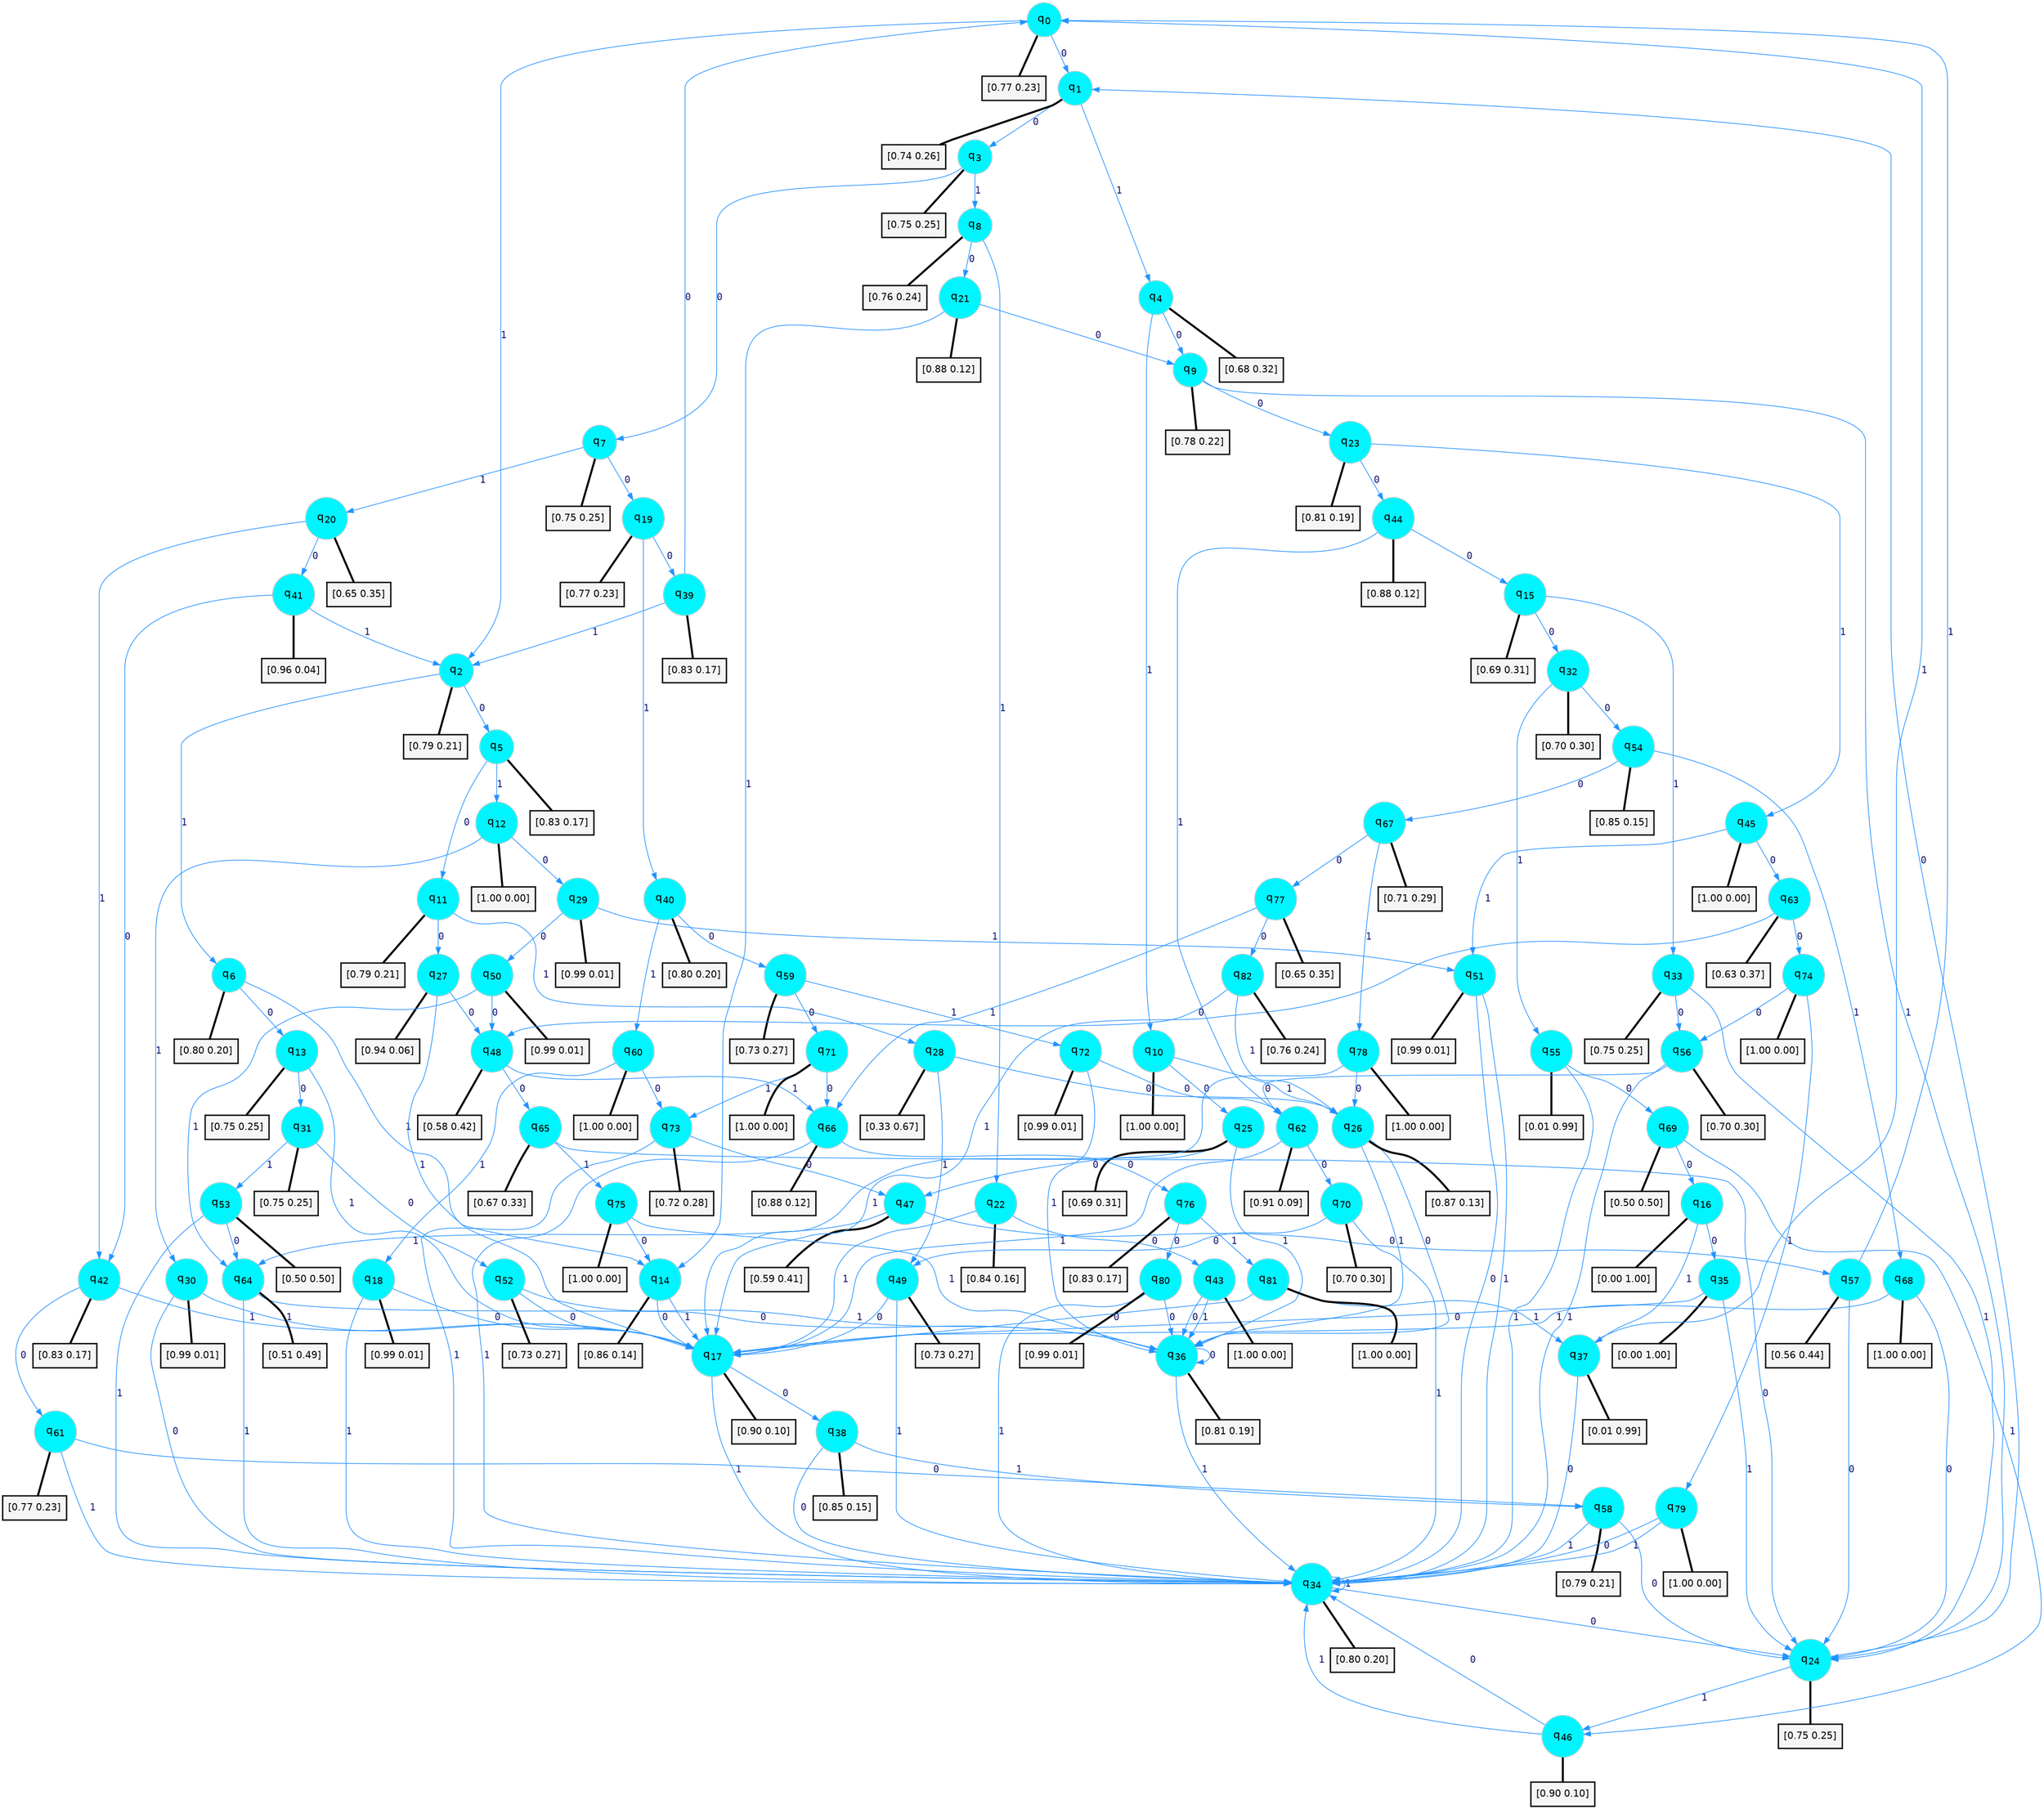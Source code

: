 digraph G {
graph [
bgcolor=transparent, dpi=300, rankdir=TD, size="40,25"];
node [
color=gray, fillcolor=turquoise1, fontcolor=black, fontname=Helvetica, fontsize=16, fontweight=bold, shape=circle, style=filled];
edge [
arrowsize=1, color=dodgerblue1, fontcolor=midnightblue, fontname=courier, fontweight=bold, penwidth=1, style=solid, weight=20];
0[label=<q<SUB>0</SUB>>];
1[label=<q<SUB>1</SUB>>];
2[label=<q<SUB>2</SUB>>];
3[label=<q<SUB>3</SUB>>];
4[label=<q<SUB>4</SUB>>];
5[label=<q<SUB>5</SUB>>];
6[label=<q<SUB>6</SUB>>];
7[label=<q<SUB>7</SUB>>];
8[label=<q<SUB>8</SUB>>];
9[label=<q<SUB>9</SUB>>];
10[label=<q<SUB>10</SUB>>];
11[label=<q<SUB>11</SUB>>];
12[label=<q<SUB>12</SUB>>];
13[label=<q<SUB>13</SUB>>];
14[label=<q<SUB>14</SUB>>];
15[label=<q<SUB>15</SUB>>];
16[label=<q<SUB>16</SUB>>];
17[label=<q<SUB>17</SUB>>];
18[label=<q<SUB>18</SUB>>];
19[label=<q<SUB>19</SUB>>];
20[label=<q<SUB>20</SUB>>];
21[label=<q<SUB>21</SUB>>];
22[label=<q<SUB>22</SUB>>];
23[label=<q<SUB>23</SUB>>];
24[label=<q<SUB>24</SUB>>];
25[label=<q<SUB>25</SUB>>];
26[label=<q<SUB>26</SUB>>];
27[label=<q<SUB>27</SUB>>];
28[label=<q<SUB>28</SUB>>];
29[label=<q<SUB>29</SUB>>];
30[label=<q<SUB>30</SUB>>];
31[label=<q<SUB>31</SUB>>];
32[label=<q<SUB>32</SUB>>];
33[label=<q<SUB>33</SUB>>];
34[label=<q<SUB>34</SUB>>];
35[label=<q<SUB>35</SUB>>];
36[label=<q<SUB>36</SUB>>];
37[label=<q<SUB>37</SUB>>];
38[label=<q<SUB>38</SUB>>];
39[label=<q<SUB>39</SUB>>];
40[label=<q<SUB>40</SUB>>];
41[label=<q<SUB>41</SUB>>];
42[label=<q<SUB>42</SUB>>];
43[label=<q<SUB>43</SUB>>];
44[label=<q<SUB>44</SUB>>];
45[label=<q<SUB>45</SUB>>];
46[label=<q<SUB>46</SUB>>];
47[label=<q<SUB>47</SUB>>];
48[label=<q<SUB>48</SUB>>];
49[label=<q<SUB>49</SUB>>];
50[label=<q<SUB>50</SUB>>];
51[label=<q<SUB>51</SUB>>];
52[label=<q<SUB>52</SUB>>];
53[label=<q<SUB>53</SUB>>];
54[label=<q<SUB>54</SUB>>];
55[label=<q<SUB>55</SUB>>];
56[label=<q<SUB>56</SUB>>];
57[label=<q<SUB>57</SUB>>];
58[label=<q<SUB>58</SUB>>];
59[label=<q<SUB>59</SUB>>];
60[label=<q<SUB>60</SUB>>];
61[label=<q<SUB>61</SUB>>];
62[label=<q<SUB>62</SUB>>];
63[label=<q<SUB>63</SUB>>];
64[label=<q<SUB>64</SUB>>];
65[label=<q<SUB>65</SUB>>];
66[label=<q<SUB>66</SUB>>];
67[label=<q<SUB>67</SUB>>];
68[label=<q<SUB>68</SUB>>];
69[label=<q<SUB>69</SUB>>];
70[label=<q<SUB>70</SUB>>];
71[label=<q<SUB>71</SUB>>];
72[label=<q<SUB>72</SUB>>];
73[label=<q<SUB>73</SUB>>];
74[label=<q<SUB>74</SUB>>];
75[label=<q<SUB>75</SUB>>];
76[label=<q<SUB>76</SUB>>];
77[label=<q<SUB>77</SUB>>];
78[label=<q<SUB>78</SUB>>];
79[label=<q<SUB>79</SUB>>];
80[label=<q<SUB>80</SUB>>];
81[label=<q<SUB>81</SUB>>];
82[label=<q<SUB>82</SUB>>];
83[label="[0.77 0.23]", shape=box,fontcolor=black, fontname=Helvetica, fontsize=14, penwidth=2, fillcolor=whitesmoke,color=black];
84[label="[0.74 0.26]", shape=box,fontcolor=black, fontname=Helvetica, fontsize=14, penwidth=2, fillcolor=whitesmoke,color=black];
85[label="[0.79 0.21]", shape=box,fontcolor=black, fontname=Helvetica, fontsize=14, penwidth=2, fillcolor=whitesmoke,color=black];
86[label="[0.75 0.25]", shape=box,fontcolor=black, fontname=Helvetica, fontsize=14, penwidth=2, fillcolor=whitesmoke,color=black];
87[label="[0.68 0.32]", shape=box,fontcolor=black, fontname=Helvetica, fontsize=14, penwidth=2, fillcolor=whitesmoke,color=black];
88[label="[0.83 0.17]", shape=box,fontcolor=black, fontname=Helvetica, fontsize=14, penwidth=2, fillcolor=whitesmoke,color=black];
89[label="[0.80 0.20]", shape=box,fontcolor=black, fontname=Helvetica, fontsize=14, penwidth=2, fillcolor=whitesmoke,color=black];
90[label="[0.75 0.25]", shape=box,fontcolor=black, fontname=Helvetica, fontsize=14, penwidth=2, fillcolor=whitesmoke,color=black];
91[label="[0.76 0.24]", shape=box,fontcolor=black, fontname=Helvetica, fontsize=14, penwidth=2, fillcolor=whitesmoke,color=black];
92[label="[0.78 0.22]", shape=box,fontcolor=black, fontname=Helvetica, fontsize=14, penwidth=2, fillcolor=whitesmoke,color=black];
93[label="[1.00 0.00]", shape=box,fontcolor=black, fontname=Helvetica, fontsize=14, penwidth=2, fillcolor=whitesmoke,color=black];
94[label="[0.79 0.21]", shape=box,fontcolor=black, fontname=Helvetica, fontsize=14, penwidth=2, fillcolor=whitesmoke,color=black];
95[label="[1.00 0.00]", shape=box,fontcolor=black, fontname=Helvetica, fontsize=14, penwidth=2, fillcolor=whitesmoke,color=black];
96[label="[0.75 0.25]", shape=box,fontcolor=black, fontname=Helvetica, fontsize=14, penwidth=2, fillcolor=whitesmoke,color=black];
97[label="[0.86 0.14]", shape=box,fontcolor=black, fontname=Helvetica, fontsize=14, penwidth=2, fillcolor=whitesmoke,color=black];
98[label="[0.69 0.31]", shape=box,fontcolor=black, fontname=Helvetica, fontsize=14, penwidth=2, fillcolor=whitesmoke,color=black];
99[label="[0.00 1.00]", shape=box,fontcolor=black, fontname=Helvetica, fontsize=14, penwidth=2, fillcolor=whitesmoke,color=black];
100[label="[0.90 0.10]", shape=box,fontcolor=black, fontname=Helvetica, fontsize=14, penwidth=2, fillcolor=whitesmoke,color=black];
101[label="[0.99 0.01]", shape=box,fontcolor=black, fontname=Helvetica, fontsize=14, penwidth=2, fillcolor=whitesmoke,color=black];
102[label="[0.77 0.23]", shape=box,fontcolor=black, fontname=Helvetica, fontsize=14, penwidth=2, fillcolor=whitesmoke,color=black];
103[label="[0.65 0.35]", shape=box,fontcolor=black, fontname=Helvetica, fontsize=14, penwidth=2, fillcolor=whitesmoke,color=black];
104[label="[0.88 0.12]", shape=box,fontcolor=black, fontname=Helvetica, fontsize=14, penwidth=2, fillcolor=whitesmoke,color=black];
105[label="[0.84 0.16]", shape=box,fontcolor=black, fontname=Helvetica, fontsize=14, penwidth=2, fillcolor=whitesmoke,color=black];
106[label="[0.81 0.19]", shape=box,fontcolor=black, fontname=Helvetica, fontsize=14, penwidth=2, fillcolor=whitesmoke,color=black];
107[label="[0.75 0.25]", shape=box,fontcolor=black, fontname=Helvetica, fontsize=14, penwidth=2, fillcolor=whitesmoke,color=black];
108[label="[0.69 0.31]", shape=box,fontcolor=black, fontname=Helvetica, fontsize=14, penwidth=2, fillcolor=whitesmoke,color=black];
109[label="[0.87 0.13]", shape=box,fontcolor=black, fontname=Helvetica, fontsize=14, penwidth=2, fillcolor=whitesmoke,color=black];
110[label="[0.94 0.06]", shape=box,fontcolor=black, fontname=Helvetica, fontsize=14, penwidth=2, fillcolor=whitesmoke,color=black];
111[label="[0.33 0.67]", shape=box,fontcolor=black, fontname=Helvetica, fontsize=14, penwidth=2, fillcolor=whitesmoke,color=black];
112[label="[0.99 0.01]", shape=box,fontcolor=black, fontname=Helvetica, fontsize=14, penwidth=2, fillcolor=whitesmoke,color=black];
113[label="[0.99 0.01]", shape=box,fontcolor=black, fontname=Helvetica, fontsize=14, penwidth=2, fillcolor=whitesmoke,color=black];
114[label="[0.75 0.25]", shape=box,fontcolor=black, fontname=Helvetica, fontsize=14, penwidth=2, fillcolor=whitesmoke,color=black];
115[label="[0.70 0.30]", shape=box,fontcolor=black, fontname=Helvetica, fontsize=14, penwidth=2, fillcolor=whitesmoke,color=black];
116[label="[0.75 0.25]", shape=box,fontcolor=black, fontname=Helvetica, fontsize=14, penwidth=2, fillcolor=whitesmoke,color=black];
117[label="[0.80 0.20]", shape=box,fontcolor=black, fontname=Helvetica, fontsize=14, penwidth=2, fillcolor=whitesmoke,color=black];
118[label="[0.00 1.00]", shape=box,fontcolor=black, fontname=Helvetica, fontsize=14, penwidth=2, fillcolor=whitesmoke,color=black];
119[label="[0.81 0.19]", shape=box,fontcolor=black, fontname=Helvetica, fontsize=14, penwidth=2, fillcolor=whitesmoke,color=black];
120[label="[0.01 0.99]", shape=box,fontcolor=black, fontname=Helvetica, fontsize=14, penwidth=2, fillcolor=whitesmoke,color=black];
121[label="[0.85 0.15]", shape=box,fontcolor=black, fontname=Helvetica, fontsize=14, penwidth=2, fillcolor=whitesmoke,color=black];
122[label="[0.83 0.17]", shape=box,fontcolor=black, fontname=Helvetica, fontsize=14, penwidth=2, fillcolor=whitesmoke,color=black];
123[label="[0.80 0.20]", shape=box,fontcolor=black, fontname=Helvetica, fontsize=14, penwidth=2, fillcolor=whitesmoke,color=black];
124[label="[0.96 0.04]", shape=box,fontcolor=black, fontname=Helvetica, fontsize=14, penwidth=2, fillcolor=whitesmoke,color=black];
125[label="[0.83 0.17]", shape=box,fontcolor=black, fontname=Helvetica, fontsize=14, penwidth=2, fillcolor=whitesmoke,color=black];
126[label="[1.00 0.00]", shape=box,fontcolor=black, fontname=Helvetica, fontsize=14, penwidth=2, fillcolor=whitesmoke,color=black];
127[label="[0.88 0.12]", shape=box,fontcolor=black, fontname=Helvetica, fontsize=14, penwidth=2, fillcolor=whitesmoke,color=black];
128[label="[1.00 0.00]", shape=box,fontcolor=black, fontname=Helvetica, fontsize=14, penwidth=2, fillcolor=whitesmoke,color=black];
129[label="[0.90 0.10]", shape=box,fontcolor=black, fontname=Helvetica, fontsize=14, penwidth=2, fillcolor=whitesmoke,color=black];
130[label="[0.59 0.41]", shape=box,fontcolor=black, fontname=Helvetica, fontsize=14, penwidth=2, fillcolor=whitesmoke,color=black];
131[label="[0.58 0.42]", shape=box,fontcolor=black, fontname=Helvetica, fontsize=14, penwidth=2, fillcolor=whitesmoke,color=black];
132[label="[0.73 0.27]", shape=box,fontcolor=black, fontname=Helvetica, fontsize=14, penwidth=2, fillcolor=whitesmoke,color=black];
133[label="[0.99 0.01]", shape=box,fontcolor=black, fontname=Helvetica, fontsize=14, penwidth=2, fillcolor=whitesmoke,color=black];
134[label="[0.99 0.01]", shape=box,fontcolor=black, fontname=Helvetica, fontsize=14, penwidth=2, fillcolor=whitesmoke,color=black];
135[label="[0.73 0.27]", shape=box,fontcolor=black, fontname=Helvetica, fontsize=14, penwidth=2, fillcolor=whitesmoke,color=black];
136[label="[0.50 0.50]", shape=box,fontcolor=black, fontname=Helvetica, fontsize=14, penwidth=2, fillcolor=whitesmoke,color=black];
137[label="[0.85 0.15]", shape=box,fontcolor=black, fontname=Helvetica, fontsize=14, penwidth=2, fillcolor=whitesmoke,color=black];
138[label="[0.01 0.99]", shape=box,fontcolor=black, fontname=Helvetica, fontsize=14, penwidth=2, fillcolor=whitesmoke,color=black];
139[label="[0.70 0.30]", shape=box,fontcolor=black, fontname=Helvetica, fontsize=14, penwidth=2, fillcolor=whitesmoke,color=black];
140[label="[0.56 0.44]", shape=box,fontcolor=black, fontname=Helvetica, fontsize=14, penwidth=2, fillcolor=whitesmoke,color=black];
141[label="[0.79 0.21]", shape=box,fontcolor=black, fontname=Helvetica, fontsize=14, penwidth=2, fillcolor=whitesmoke,color=black];
142[label="[0.73 0.27]", shape=box,fontcolor=black, fontname=Helvetica, fontsize=14, penwidth=2, fillcolor=whitesmoke,color=black];
143[label="[1.00 0.00]", shape=box,fontcolor=black, fontname=Helvetica, fontsize=14, penwidth=2, fillcolor=whitesmoke,color=black];
144[label="[0.77 0.23]", shape=box,fontcolor=black, fontname=Helvetica, fontsize=14, penwidth=2, fillcolor=whitesmoke,color=black];
145[label="[0.91 0.09]", shape=box,fontcolor=black, fontname=Helvetica, fontsize=14, penwidth=2, fillcolor=whitesmoke,color=black];
146[label="[0.63 0.37]", shape=box,fontcolor=black, fontname=Helvetica, fontsize=14, penwidth=2, fillcolor=whitesmoke,color=black];
147[label="[0.51 0.49]", shape=box,fontcolor=black, fontname=Helvetica, fontsize=14, penwidth=2, fillcolor=whitesmoke,color=black];
148[label="[0.67 0.33]", shape=box,fontcolor=black, fontname=Helvetica, fontsize=14, penwidth=2, fillcolor=whitesmoke,color=black];
149[label="[0.88 0.12]", shape=box,fontcolor=black, fontname=Helvetica, fontsize=14, penwidth=2, fillcolor=whitesmoke,color=black];
150[label="[0.71 0.29]", shape=box,fontcolor=black, fontname=Helvetica, fontsize=14, penwidth=2, fillcolor=whitesmoke,color=black];
151[label="[1.00 0.00]", shape=box,fontcolor=black, fontname=Helvetica, fontsize=14, penwidth=2, fillcolor=whitesmoke,color=black];
152[label="[0.50 0.50]", shape=box,fontcolor=black, fontname=Helvetica, fontsize=14, penwidth=2, fillcolor=whitesmoke,color=black];
153[label="[0.70 0.30]", shape=box,fontcolor=black, fontname=Helvetica, fontsize=14, penwidth=2, fillcolor=whitesmoke,color=black];
154[label="[1.00 0.00]", shape=box,fontcolor=black, fontname=Helvetica, fontsize=14, penwidth=2, fillcolor=whitesmoke,color=black];
155[label="[0.99 0.01]", shape=box,fontcolor=black, fontname=Helvetica, fontsize=14, penwidth=2, fillcolor=whitesmoke,color=black];
156[label="[0.72 0.28]", shape=box,fontcolor=black, fontname=Helvetica, fontsize=14, penwidth=2, fillcolor=whitesmoke,color=black];
157[label="[1.00 0.00]", shape=box,fontcolor=black, fontname=Helvetica, fontsize=14, penwidth=2, fillcolor=whitesmoke,color=black];
158[label="[1.00 0.00]", shape=box,fontcolor=black, fontname=Helvetica, fontsize=14, penwidth=2, fillcolor=whitesmoke,color=black];
159[label="[0.83 0.17]", shape=box,fontcolor=black, fontname=Helvetica, fontsize=14, penwidth=2, fillcolor=whitesmoke,color=black];
160[label="[0.65 0.35]", shape=box,fontcolor=black, fontname=Helvetica, fontsize=14, penwidth=2, fillcolor=whitesmoke,color=black];
161[label="[1.00 0.00]", shape=box,fontcolor=black, fontname=Helvetica, fontsize=14, penwidth=2, fillcolor=whitesmoke,color=black];
162[label="[1.00 0.00]", shape=box,fontcolor=black, fontname=Helvetica, fontsize=14, penwidth=2, fillcolor=whitesmoke,color=black];
163[label="[0.99 0.01]", shape=box,fontcolor=black, fontname=Helvetica, fontsize=14, penwidth=2, fillcolor=whitesmoke,color=black];
164[label="[1.00 0.00]", shape=box,fontcolor=black, fontname=Helvetica, fontsize=14, penwidth=2, fillcolor=whitesmoke,color=black];
165[label="[0.76 0.24]", shape=box,fontcolor=black, fontname=Helvetica, fontsize=14, penwidth=2, fillcolor=whitesmoke,color=black];
0->1 [label=0];
0->2 [label=1];
0->83 [arrowhead=none, penwidth=3,color=black];
1->3 [label=0];
1->4 [label=1];
1->84 [arrowhead=none, penwidth=3,color=black];
2->5 [label=0];
2->6 [label=1];
2->85 [arrowhead=none, penwidth=3,color=black];
3->7 [label=0];
3->8 [label=1];
3->86 [arrowhead=none, penwidth=3,color=black];
4->9 [label=0];
4->10 [label=1];
4->87 [arrowhead=none, penwidth=3,color=black];
5->11 [label=0];
5->12 [label=1];
5->88 [arrowhead=none, penwidth=3,color=black];
6->13 [label=0];
6->14 [label=1];
6->89 [arrowhead=none, penwidth=3,color=black];
7->19 [label=0];
7->20 [label=1];
7->90 [arrowhead=none, penwidth=3,color=black];
8->21 [label=0];
8->22 [label=1];
8->91 [arrowhead=none, penwidth=3,color=black];
9->23 [label=0];
9->24 [label=1];
9->92 [arrowhead=none, penwidth=3,color=black];
10->25 [label=0];
10->26 [label=1];
10->93 [arrowhead=none, penwidth=3,color=black];
11->27 [label=0];
11->28 [label=1];
11->94 [arrowhead=none, penwidth=3,color=black];
12->29 [label=0];
12->30 [label=1];
12->95 [arrowhead=none, penwidth=3,color=black];
13->31 [label=0];
13->17 [label=1];
13->96 [arrowhead=none, penwidth=3,color=black];
14->17 [label=0];
14->17 [label=1];
14->97 [arrowhead=none, penwidth=3,color=black];
15->32 [label=0];
15->33 [label=1];
15->98 [arrowhead=none, penwidth=3,color=black];
16->35 [label=0];
16->37 [label=1];
16->99 [arrowhead=none, penwidth=3,color=black];
17->38 [label=0];
17->34 [label=1];
17->100 [arrowhead=none, penwidth=3,color=black];
18->17 [label=0];
18->34 [label=1];
18->101 [arrowhead=none, penwidth=3,color=black];
19->39 [label=0];
19->40 [label=1];
19->102 [arrowhead=none, penwidth=3,color=black];
20->41 [label=0];
20->42 [label=1];
20->103 [arrowhead=none, penwidth=3,color=black];
21->9 [label=0];
21->14 [label=1];
21->104 [arrowhead=none, penwidth=3,color=black];
22->43 [label=0];
22->17 [label=1];
22->105 [arrowhead=none, penwidth=3,color=black];
23->44 [label=0];
23->45 [label=1];
23->106 [arrowhead=none, penwidth=3,color=black];
24->1 [label=0];
24->46 [label=1];
24->107 [arrowhead=none, penwidth=3,color=black];
25->47 [label=0];
25->36 [label=1];
25->108 [arrowhead=none, penwidth=3,color=black];
26->36 [label=0];
26->36 [label=1];
26->109 [arrowhead=none, penwidth=3,color=black];
27->48 [label=0];
27->17 [label=1];
27->110 [arrowhead=none, penwidth=3,color=black];
28->26 [label=0];
28->49 [label=1];
28->111 [arrowhead=none, penwidth=3,color=black];
29->50 [label=0];
29->51 [label=1];
29->112 [arrowhead=none, penwidth=3,color=black];
30->34 [label=0];
30->17 [label=1];
30->113 [arrowhead=none, penwidth=3,color=black];
31->52 [label=0];
31->53 [label=1];
31->114 [arrowhead=none, penwidth=3,color=black];
32->54 [label=0];
32->55 [label=1];
32->115 [arrowhead=none, penwidth=3,color=black];
33->56 [label=0];
33->24 [label=1];
33->116 [arrowhead=none, penwidth=3,color=black];
34->24 [label=0];
34->34 [label=1];
34->117 [arrowhead=none, penwidth=3,color=black];
35->17 [label=0];
35->24 [label=1];
35->118 [arrowhead=none, penwidth=3,color=black];
36->36 [label=0];
36->34 [label=1];
36->119 [arrowhead=none, penwidth=3,color=black];
37->34 [label=0];
37->0 [label=1];
37->120 [arrowhead=none, penwidth=3,color=black];
38->34 [label=0];
38->58 [label=1];
38->121 [arrowhead=none, penwidth=3,color=black];
39->0 [label=0];
39->2 [label=1];
39->122 [arrowhead=none, penwidth=3,color=black];
40->59 [label=0];
40->60 [label=1];
40->123 [arrowhead=none, penwidth=3,color=black];
41->42 [label=0];
41->2 [label=1];
41->124 [arrowhead=none, penwidth=3,color=black];
42->61 [label=0];
42->17 [label=1];
42->125 [arrowhead=none, penwidth=3,color=black];
43->36 [label=0];
43->36 [label=1];
43->126 [arrowhead=none, penwidth=3,color=black];
44->15 [label=0];
44->62 [label=1];
44->127 [arrowhead=none, penwidth=3,color=black];
45->63 [label=0];
45->51 [label=1];
45->128 [arrowhead=none, penwidth=3,color=black];
46->34 [label=0];
46->34 [label=1];
46->129 [arrowhead=none, penwidth=3,color=black];
47->57 [label=0];
47->64 [label=1];
47->130 [arrowhead=none, penwidth=3,color=black];
48->65 [label=0];
48->66 [label=1];
48->131 [arrowhead=none, penwidth=3,color=black];
49->17 [label=0];
49->34 [label=1];
49->132 [arrowhead=none, penwidth=3,color=black];
50->48 [label=0];
50->64 [label=1];
50->133 [arrowhead=none, penwidth=3,color=black];
51->34 [label=0];
51->34 [label=1];
51->134 [arrowhead=none, penwidth=3,color=black];
52->17 [label=0];
52->36 [label=1];
52->135 [arrowhead=none, penwidth=3,color=black];
53->64 [label=0];
53->34 [label=1];
53->136 [arrowhead=none, penwidth=3,color=black];
54->67 [label=0];
54->68 [label=1];
54->137 [arrowhead=none, penwidth=3,color=black];
55->69 [label=0];
55->34 [label=1];
55->138 [arrowhead=none, penwidth=3,color=black];
56->62 [label=0];
56->34 [label=1];
56->139 [arrowhead=none, penwidth=3,color=black];
57->24 [label=0];
57->0 [label=1];
57->140 [arrowhead=none, penwidth=3,color=black];
58->24 [label=0];
58->34 [label=1];
58->141 [arrowhead=none, penwidth=3,color=black];
59->71 [label=0];
59->72 [label=1];
59->142 [arrowhead=none, penwidth=3,color=black];
60->73 [label=0];
60->18 [label=1];
60->143 [arrowhead=none, penwidth=3,color=black];
61->58 [label=0];
61->34 [label=1];
61->144 [arrowhead=none, penwidth=3,color=black];
62->70 [label=0];
62->17 [label=1];
62->145 [arrowhead=none, penwidth=3,color=black];
63->74 [label=0];
63->17 [label=1];
63->146 [arrowhead=none, penwidth=3,color=black];
64->36 [label=0];
64->34 [label=1];
64->147 [arrowhead=none, penwidth=3,color=black];
65->24 [label=0];
65->75 [label=1];
65->148 [arrowhead=none, penwidth=3,color=black];
66->76 [label=0];
66->34 [label=1];
66->149 [arrowhead=none, penwidth=3,color=black];
67->77 [label=0];
67->78 [label=1];
67->150 [arrowhead=none, penwidth=3,color=black];
68->24 [label=0];
68->17 [label=1];
68->151 [arrowhead=none, penwidth=3,color=black];
69->16 [label=0];
69->46 [label=1];
69->152 [arrowhead=none, penwidth=3,color=black];
70->49 [label=0];
70->34 [label=1];
70->153 [arrowhead=none, penwidth=3,color=black];
71->66 [label=0];
71->73 [label=1];
71->154 [arrowhead=none, penwidth=3,color=black];
72->62 [label=0];
72->36 [label=1];
72->155 [arrowhead=none, penwidth=3,color=black];
73->47 [label=0];
73->34 [label=1];
73->156 [arrowhead=none, penwidth=3,color=black];
74->56 [label=0];
74->79 [label=1];
74->157 [arrowhead=none, penwidth=3,color=black];
75->14 [label=0];
75->36 [label=1];
75->158 [arrowhead=none, penwidth=3,color=black];
76->80 [label=0];
76->81 [label=1];
76->159 [arrowhead=none, penwidth=3,color=black];
77->82 [label=0];
77->66 [label=1];
77->160 [arrowhead=none, penwidth=3,color=black];
78->26 [label=0];
78->17 [label=1];
78->161 [arrowhead=none, penwidth=3,color=black];
79->34 [label=0];
79->34 [label=1];
79->162 [arrowhead=none, penwidth=3,color=black];
80->36 [label=0];
80->34 [label=1];
80->163 [arrowhead=none, penwidth=3,color=black];
81->17 [label=0];
81->37 [label=1];
81->164 [arrowhead=none, penwidth=3,color=black];
82->48 [label=0];
82->26 [label=1];
82->165 [arrowhead=none, penwidth=3,color=black];
}
